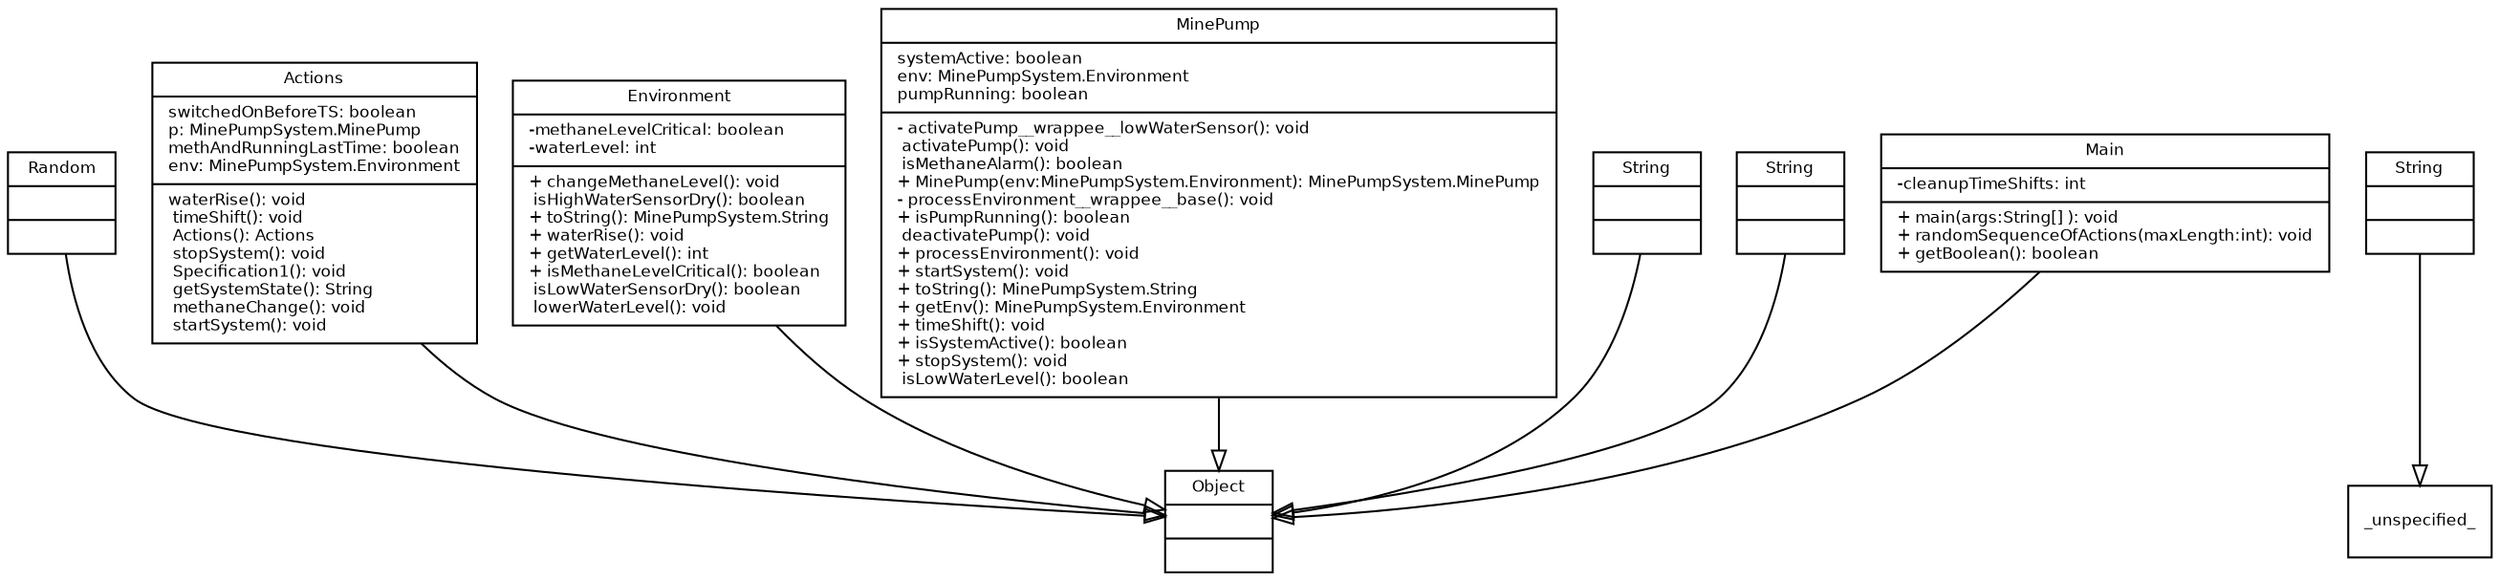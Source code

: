 digraph TypeHierarchy { 
        fontname = "Bitstream Vera Sans"
        fontsize = 8

        node [
                  fontname = "Bitstream Vera Sans"
                  fontsize = 8
                  shape = "record"
        ]

        edge [
                  fontname = "Bitstream Vera Sans"
                  fontsize = 8
        ]

        Random [
                  label = "{Random||}"
        ]

        Actions [
                  label = "{Actions|switchedOnBeforeTS: boolean\lp: MinePumpSystem.MinePump\lmethAndRunningLastTime: boolean\lenv: MinePumpSystem.Environment\l| waterRise(): void\l timeShift(): void\l Actions(): Actions\l stopSystem(): void\l Specification1(): void\l getSystemState(): String\l methaneChange(): void\l startSystem(): void\l}"
        ]

        MinePumpSystem_Environment [
                  label = "{Environment|-methaneLevelCritical: boolean\l-waterLevel: int\l|+ changeMethaneLevel(): void\l isHighWaterSensorDry(): boolean\l+ toString(): MinePumpSystem.String\l+ waterRise(): void\l+ getWaterLevel(): int\l+ isMethaneLevelCritical(): boolean\l isLowWaterSensorDry(): boolean\l lowerWaterLevel(): void\l}"
        ]

        MinePumpSystem_MinePump [
                  label = "{MinePump|systemActive: boolean\lenv: MinePumpSystem.Environment\lpumpRunning: boolean\l|- activatePump__wrappee__lowWaterSensor(): void\l activatePump(): void\l isMethaneAlarm(): boolean\l+ MinePump(env:MinePumpSystem.Environment): MinePumpSystem.MinePump\l- processEnvironment__wrappee__base(): void\l+ isPumpRunning(): boolean\l deactivatePump(): void\l+ processEnvironment(): void\l+ startSystem(): void\l+ toString(): MinePumpSystem.String\l+ getEnv(): MinePumpSystem.Environment\l+ timeShift(): void\l+ isSystemActive(): boolean\l+ stopSystem(): void\l isLowWaterLevel(): boolean\l}"
        ]

        String [
                  label = "{String||}"
        ]

        java_lang_String [
                  label = "{String||}"
        ]

        java_lang_Object [
                  label = "{Object||}"
        ]

        MinePumpSystem_String [
                  label = "{String||}"
        ]

        Main [
                  label = "{Main|-cleanupTimeShifts: int\l|+ main(args:String[] ): void\l+ randomSequenceOfActions(maxLength:int): void\l+ getBoolean(): boolean\l}"
        ]

        edge [
                  arrowhead = "empty"
                  style = "solid"
                  arrowtail = "none"
        ]

        Random -> java_lang_Object
        Actions -> java_lang_Object
        MinePumpSystem_Environment -> java_lang_Object
        MinePumpSystem_MinePump -> java_lang_Object
        String -> _unspecified_
        java_lang_String -> java_lang_Object
        MinePumpSystem_String -> java_lang_Object
        Main -> java_lang_Object
        edge [
                  arrowhead = "empty"
                  style = "dashed"
                  arrowtail = "none"
        ]

        edge [
                  arrowhead = "normal"
                  style = "solid"
                  arrowtail = "odot"
        ]

}